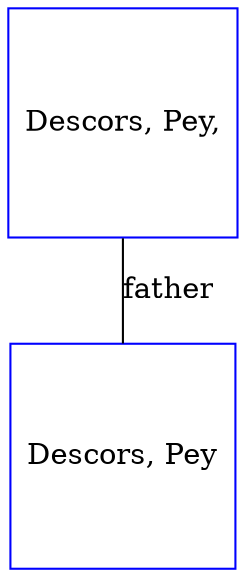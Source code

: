 digraph D {
    edge [dir=none];    node [shape=box];    "001139"   [label="Descors, Pey,", shape=box, regular=1, color="blue"] ;
"025674"   [label="Descors, Pey", shape=box, regular=1, color="blue"] ;
001139->025674 [label="father",arrowsize=0.0]; 
}